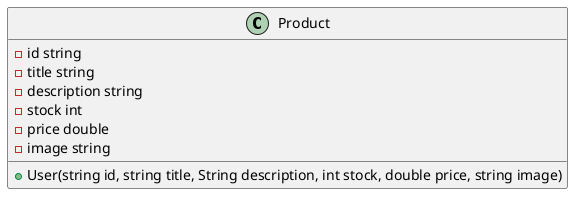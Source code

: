 @startuml Product
!startsub Product

class Product {
    -id string
    -title string
    -description string
    -stock int
    -price double
    -image string
    +User(string id, string title, String description, int stock, double price, string image)
}

!endsub
@enduml

